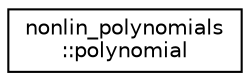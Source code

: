 digraph "Graphical Class Hierarchy"
{
  edge [fontname="Helvetica",fontsize="10",labelfontname="Helvetica",labelfontsize="10"];
  node [fontname="Helvetica",fontsize="10",shape=record];
  rankdir="LR";
  Node0 [label="nonlin_polynomials\l::polynomial",height=0.2,width=0.4,color="black", fillcolor="white", style="filled",URL="$structnonlin__polynomials_1_1polynomial.html",tooltip="Defines a polynomial, and associated routines for performing polynomial operations. "];
}
